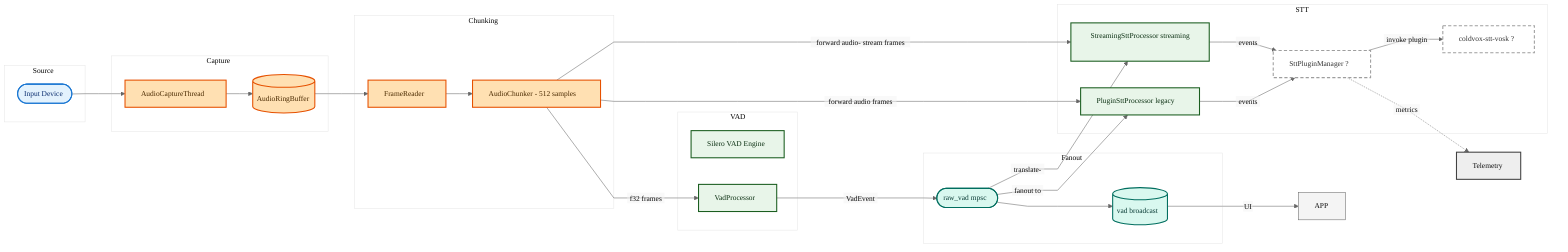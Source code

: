 %%{init: {"theme": "base","themeVariables": {"primaryColor":"#f4f4f4","primaryTextColor":"#111","primaryBorderColor":"#666","lineColor":"#666","fontFamily":"Inter, Arial, sans-serif","fontSize":"14px"},"flowchart": {"htmlLabels": false, "curve": "linear"},"accTitle": "Audio -> VAD -> STT Pipeline","accDescr": "Detailed pipeline extracted from app/runtime and crate code; dashed items are low-confidence inferences."}}%%
flowchart LR
  subgraph Source
    CAP_DEVICE([Input Device]):::external
  end

  subgraph Capture
    CAP_THREAD[AudioCaptureThread]:::core
    RING[(AudioRingBuffer)]:::core
  end

  subgraph Chunking
    FRAME_READER[FrameReader]:::core
    CHUNKER[AudioChunker - 512 samples]:::core
  end

  subgraph VAD
    VAD_ENGINE[Silero VAD Engine]:::engine
    VAD_PROC[VadProcessor]:::engine
  end

  subgraph Fanout
    RAW_VAD_MPSC([raw_vad mpsc]):::msg
    VAD_BCAST[(vad broadcast)]:::msg
  end

  subgraph STT
  LEGACY[PluginSttProcessor legacy]:::engine
  STREAM[StreamingSttProcessor streaming]:::engine
  STT_MANAGER[SttPluginManager ?]:::maybe
  VOSK_PLUGIN[coldvox-stt-vosk ?]:::maybe
  end

  CAP_DEVICE --> CAP_THREAD --> RING
  RING --> FRAME_READER --> CHUNKER -->|f32 frames| VAD_PROC
  VAD_PROC -->|VadEvent| RAW_VAD_MPSC --> VAD_BCAST
  VAD_BCAST -->|UI| APP
  RAW_VAD_MPSC -->|fanout to| LEGACY
  CHUNKER -->|forward audio frames| LEGACY
  CHUNKER -->|forward audio->stream frames| STREAM
  RAW_VAD_MPSC -->|translate->| STREAM
  STREAM -->|events| STT_MANAGER
  LEGACY -->|events| STT_MANAGER
  STT_MANAGER -->|invoke plugin| VOSK_PLUGIN
  STT_MANAGER -.->|metrics| TELEMETRY[Telemetry]:::obs

  classDef external    fill:#e3f2fd,stroke:#1976d2,stroke-width:2px,color:#0b2e6f;
  classDef core        fill:#ffe0b2,stroke:#e65100,stroke-width:2px,color:#4a2a00;
  classDef engine      fill:#e8f5e9,stroke:#1b5e20,stroke-width:2px,color:#0b3012;
  classDef msg         fill:#d9f8ef,stroke:#006e5f,stroke-width:2px,color:#083a34;
  classDef obs         fill:#eeeeee,stroke:#424242,stroke-width:2px,color:#111;
  classDef maybe       fill:#ffffff,stroke:#9e9e9e,stroke-dasharray:6 4,stroke-width:2px,color:#333;

  class CAP_DEVICE external;
  class CAP_THREAD,RING,FRAME_READER,CHUNKER core;
  class VAD_ENGINE,VAD_PROC,LEGACY,STREAM engine;
  class RAW_VAD_MPSC,VAD_BCAST msg;
  class STT_MANAGER,VOSK_PLUGIN maybe;
  class TELEMETRY obs;